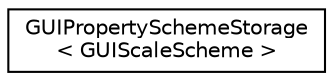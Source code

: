 digraph "Graphical Class Hierarchy"
{
  edge [fontname="Helvetica",fontsize="10",labelfontname="Helvetica",labelfontsize="10"];
  node [fontname="Helvetica",fontsize="10",shape=record];
  rankdir="LR";
  Node0 [label="GUIPropertySchemeStorage\l\< GUIScaleScheme \>",height=0.2,width=0.4,color="black", fillcolor="white", style="filled",URL="$dd/d9b/class_g_u_i_property_scheme_storage.html"];
}
